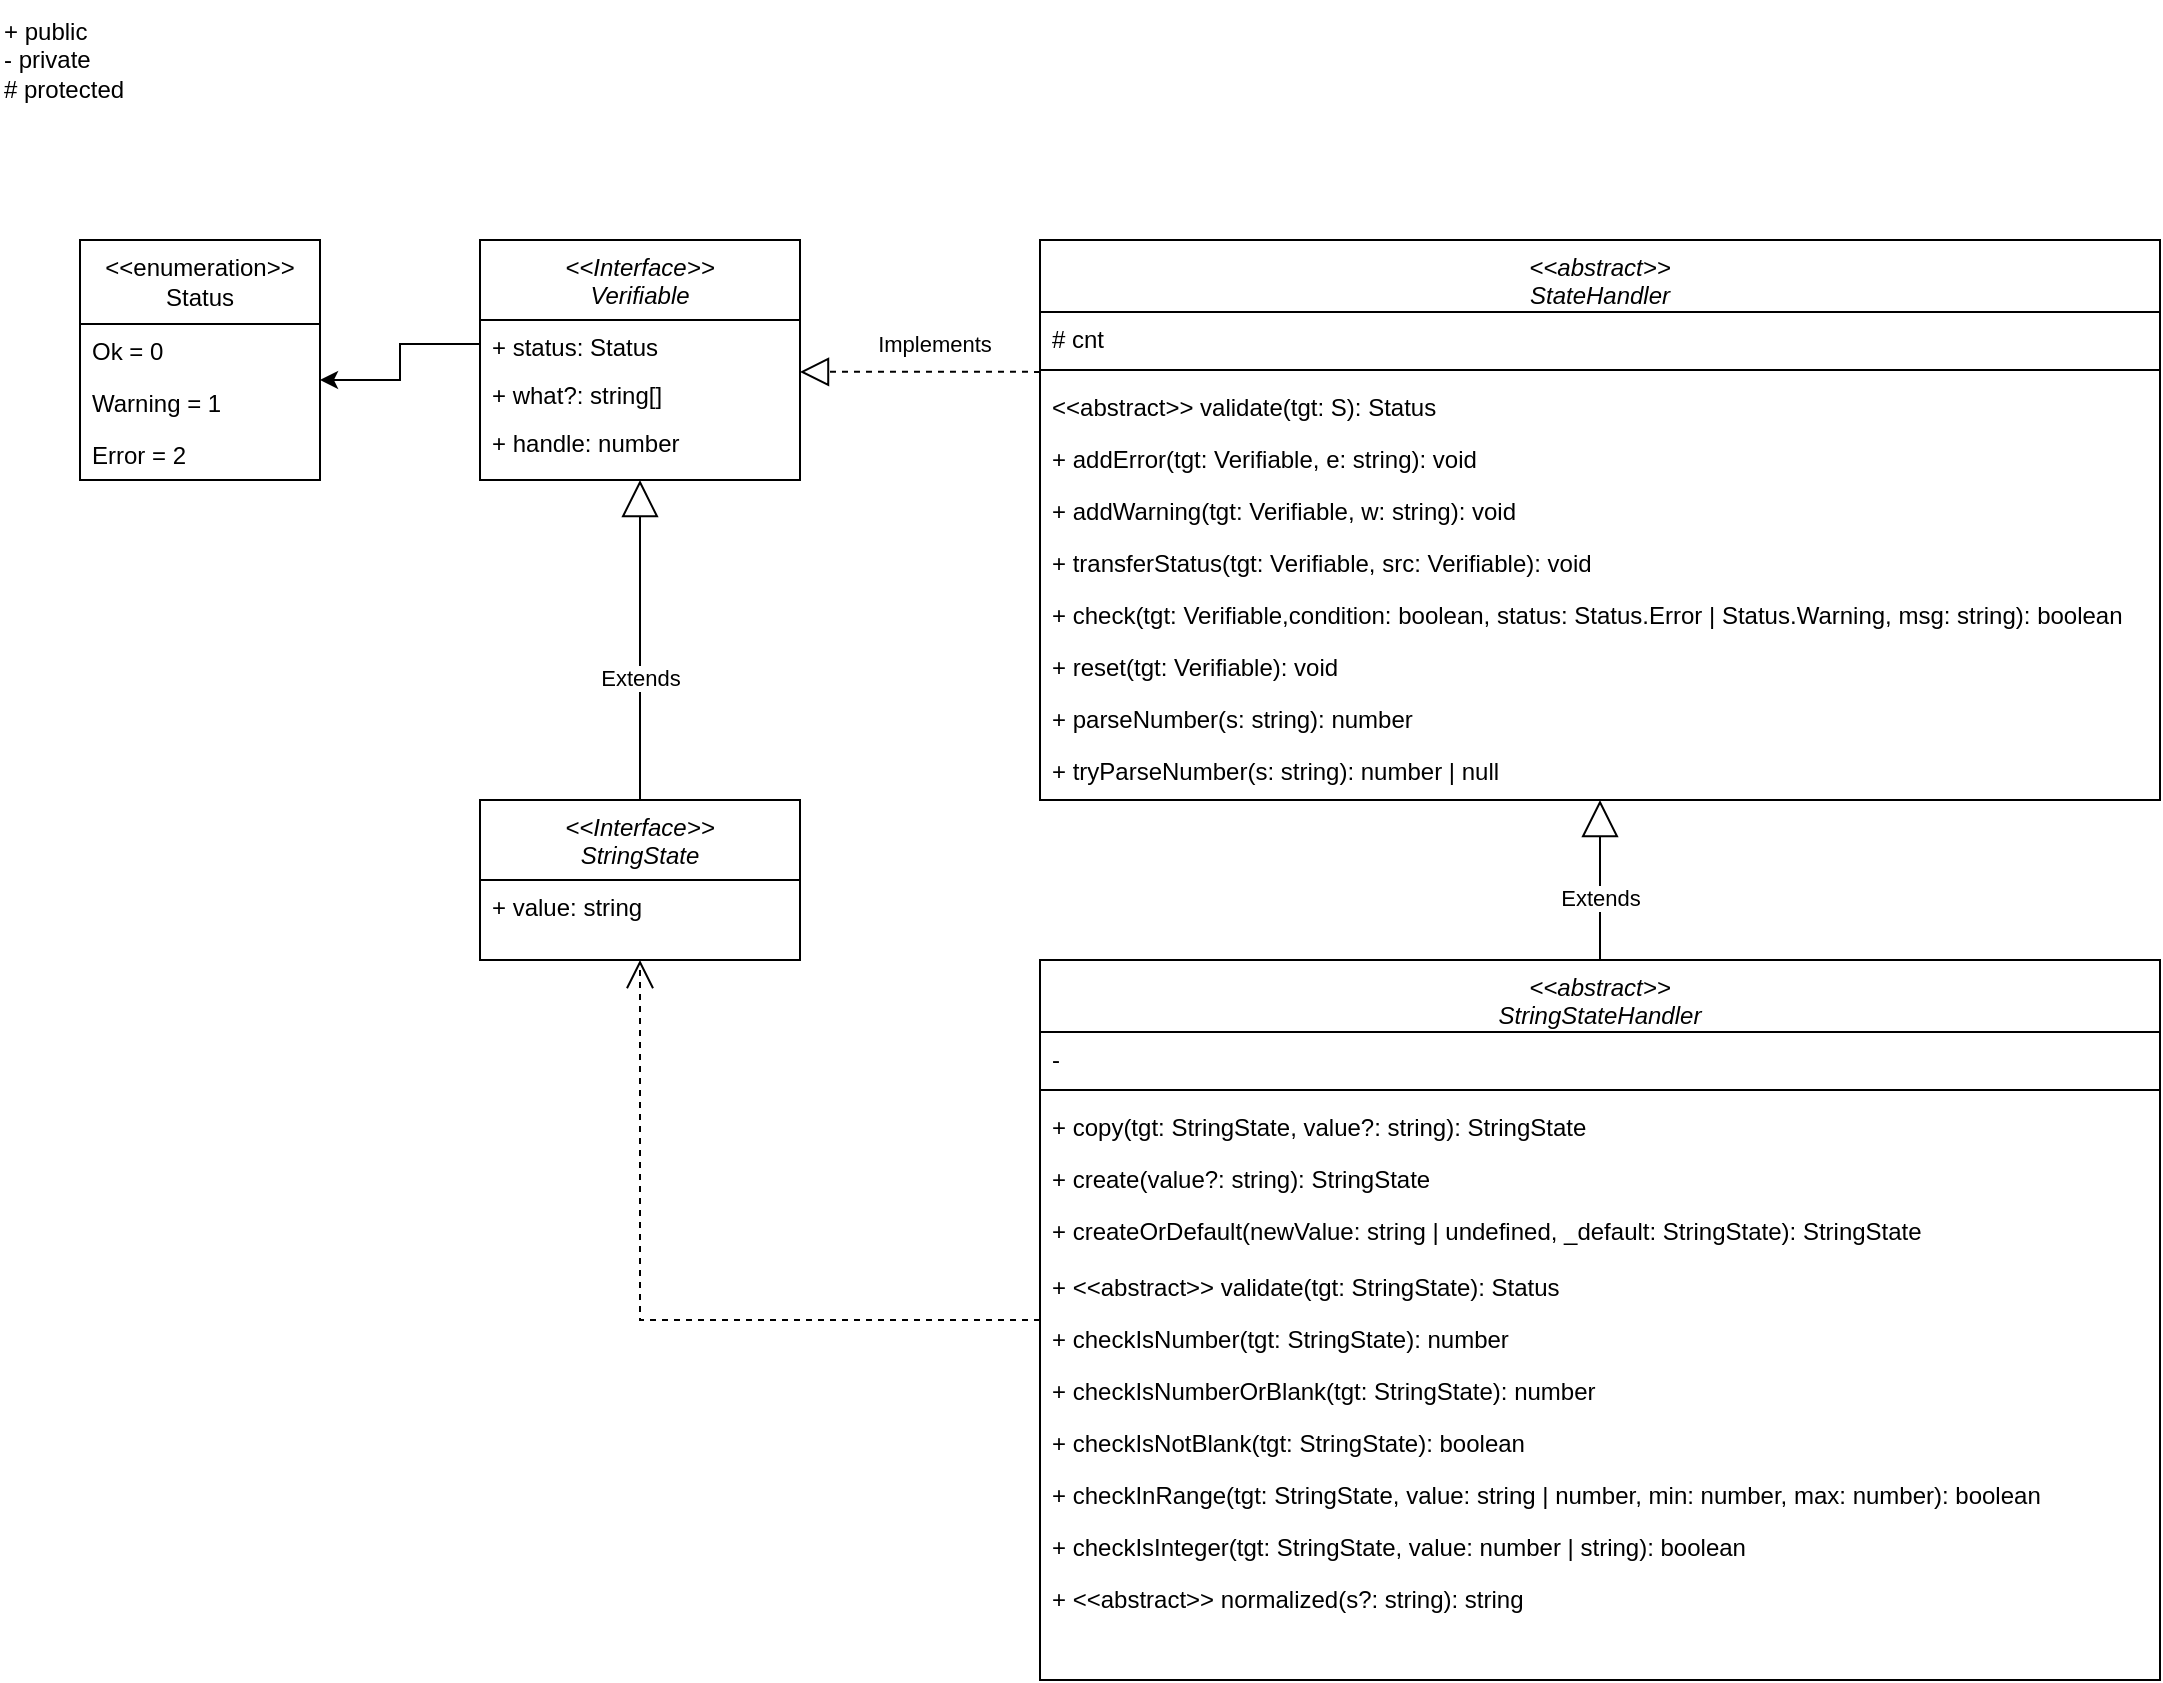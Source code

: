 <mxfile version="22.0.0" type="github">
  <diagram id="C5RBs43oDa-KdzZeNtuy" name="Page-1">
    <mxGraphModel dx="1549" dy="886" grid="1" gridSize="10" guides="1" tooltips="1" connect="1" arrows="1" fold="1" page="1" pageScale="1" pageWidth="1654" pageHeight="1169" math="0" shadow="0">
      <root>
        <mxCell id="WIyWlLk6GJQsqaUBKTNV-0" />
        <mxCell id="WIyWlLk6GJQsqaUBKTNV-1" parent="WIyWlLk6GJQsqaUBKTNV-0" />
        <mxCell id="zkfFHV4jXpPFQw0GAbJ--0" value="&lt;&lt;abstract&gt;&gt;&#xa;StateHandler" style="swimlane;fontStyle=2;align=center;verticalAlign=top;childLayout=stackLayout;horizontal=1;startSize=36;horizontalStack=0;resizeParent=1;resizeLast=0;collapsible=1;marginBottom=0;rounded=0;shadow=0;strokeWidth=1;" parent="WIyWlLk6GJQsqaUBKTNV-1" vertex="1">
          <mxGeometry x="520" y="120" width="560" height="280" as="geometry">
            <mxRectangle x="-5" y="460" width="160" height="36" as="alternateBounds" />
          </mxGeometry>
        </mxCell>
        <mxCell id="zkfFHV4jXpPFQw0GAbJ--1" value="# cnt" style="text;align=left;verticalAlign=top;spacingLeft=4;spacingRight=4;overflow=hidden;rotatable=0;points=[[0,0.5],[1,0.5]];portConstraint=eastwest;" parent="zkfFHV4jXpPFQw0GAbJ--0" vertex="1">
          <mxGeometry y="36" width="560" height="24" as="geometry" />
        </mxCell>
        <mxCell id="zkfFHV4jXpPFQw0GAbJ--4" value="" style="line;html=1;strokeWidth=1;align=left;verticalAlign=middle;spacingTop=-1;spacingLeft=3;spacingRight=3;rotatable=0;labelPosition=right;points=[];portConstraint=eastwest;" parent="zkfFHV4jXpPFQw0GAbJ--0" vertex="1">
          <mxGeometry y="60" width="560" height="10" as="geometry" />
        </mxCell>
        <mxCell id="zkfFHV4jXpPFQw0GAbJ--5" value="&lt;&lt;abstract&gt;&gt; validate(tgt: S): Status" style="text;align=left;verticalAlign=top;spacingLeft=4;spacingRight=4;overflow=hidden;rotatable=0;points=[[0,0.5],[1,0.5]];portConstraint=eastwest;" parent="zkfFHV4jXpPFQw0GAbJ--0" vertex="1">
          <mxGeometry y="70" width="560" height="26" as="geometry" />
        </mxCell>
        <mxCell id="zqKWcog5aO0XvaUyvHrO-3" value="+ addError(tgt: Verifiable, e: string): void" style="text;align=left;verticalAlign=top;spacingLeft=4;spacingRight=4;overflow=hidden;rotatable=0;points=[[0,0.5],[1,0.5]];portConstraint=eastwest;" parent="zkfFHV4jXpPFQw0GAbJ--0" vertex="1">
          <mxGeometry y="96" width="560" height="26" as="geometry" />
        </mxCell>
        <mxCell id="zqKWcog5aO0XvaUyvHrO-4" value="+ addWarning(tgt: Verifiable, w: string): void" style="text;align=left;verticalAlign=top;spacingLeft=4;spacingRight=4;overflow=hidden;rotatable=0;points=[[0,0.5],[1,0.5]];portConstraint=eastwest;" parent="zkfFHV4jXpPFQw0GAbJ--0" vertex="1">
          <mxGeometry y="122" width="560" height="26" as="geometry" />
        </mxCell>
        <mxCell id="zqKWcog5aO0XvaUyvHrO-6" value="+ transferStatus(tgt: Verifiable, src: Verifiable): void" style="text;align=left;verticalAlign=top;spacingLeft=4;spacingRight=4;overflow=hidden;rotatable=0;points=[[0,0.5],[1,0.5]];portConstraint=eastwest;" parent="zkfFHV4jXpPFQw0GAbJ--0" vertex="1">
          <mxGeometry y="148" width="560" height="26" as="geometry" />
        </mxCell>
        <mxCell id="zqKWcog5aO0XvaUyvHrO-7" value="+ check(tgt: Verifiable,condition: boolean, status: Status.Error | Status.Warning, msg: string): boolean" style="text;align=left;verticalAlign=top;spacingLeft=4;spacingRight=4;overflow=hidden;rotatable=0;points=[[0,0.5],[1,0.5]];portConstraint=eastwest;" parent="zkfFHV4jXpPFQw0GAbJ--0" vertex="1">
          <mxGeometry y="174" width="560" height="26" as="geometry" />
        </mxCell>
        <mxCell id="zqKWcog5aO0XvaUyvHrO-8" value="+ reset(tgt: Verifiable): void" style="text;align=left;verticalAlign=top;spacingLeft=4;spacingRight=4;overflow=hidden;rotatable=0;points=[[0,0.5],[1,0.5]];portConstraint=eastwest;" parent="zkfFHV4jXpPFQw0GAbJ--0" vertex="1">
          <mxGeometry y="200" width="560" height="26" as="geometry" />
        </mxCell>
        <mxCell id="zqKWcog5aO0XvaUyvHrO-9" value="+ parseNumber(s: string): number" style="text;align=left;verticalAlign=top;spacingLeft=4;spacingRight=4;overflow=hidden;rotatable=0;points=[[0,0.5],[1,0.5]];portConstraint=eastwest;" parent="zkfFHV4jXpPFQw0GAbJ--0" vertex="1">
          <mxGeometry y="226" width="560" height="26" as="geometry" />
        </mxCell>
        <mxCell id="zqKWcog5aO0XvaUyvHrO-10" value="+ tryParseNumber(s: string): number | null" style="text;align=left;verticalAlign=top;spacingLeft=4;spacingRight=4;overflow=hidden;rotatable=0;points=[[0,0.5],[1,0.5]];portConstraint=eastwest;" parent="zkfFHV4jXpPFQw0GAbJ--0" vertex="1">
          <mxGeometry y="252" width="560" height="26" as="geometry" />
        </mxCell>
        <mxCell id="zqKWcog5aO0XvaUyvHrO-0" value="+ public&lt;br&gt;- private&lt;br&gt;# protected" style="text;html=1;align=left;verticalAlign=middle;resizable=0;points=[];autosize=1;strokeColor=none;fillColor=none;" parent="WIyWlLk6GJQsqaUBKTNV-1" vertex="1">
          <mxGeometry width="80" height="60" as="geometry" />
        </mxCell>
        <mxCell id="zqKWcog5aO0XvaUyvHrO-13" value="&lt;&lt;Interface&gt;&gt;&#xa;Verifiable" style="swimlane;fontStyle=2;align=center;verticalAlign=top;childLayout=stackLayout;horizontal=1;startSize=40;horizontalStack=0;resizeParent=1;resizeLast=0;collapsible=1;marginBottom=0;rounded=0;shadow=0;strokeWidth=1;" parent="WIyWlLk6GJQsqaUBKTNV-1" vertex="1">
          <mxGeometry x="240" y="120" width="160" height="120" as="geometry">
            <mxRectangle x="255" y="240" width="160" height="26" as="alternateBounds" />
          </mxGeometry>
        </mxCell>
        <mxCell id="zqKWcog5aO0XvaUyvHrO-24" value="+ status: Status" style="text;align=left;verticalAlign=top;spacingLeft=4;spacingRight=4;overflow=hidden;rotatable=0;points=[[0,0.5],[1,0.5]];portConstraint=eastwest;" parent="zqKWcog5aO0XvaUyvHrO-13" vertex="1">
          <mxGeometry y="40" width="160" height="24" as="geometry" />
        </mxCell>
        <mxCell id="zqKWcog5aO0XvaUyvHrO-25" value="+ what?: string[]" style="text;align=left;verticalAlign=top;spacingLeft=4;spacingRight=4;overflow=hidden;rotatable=0;points=[[0,0.5],[1,0.5]];portConstraint=eastwest;" parent="zqKWcog5aO0XvaUyvHrO-13" vertex="1">
          <mxGeometry y="64" width="160" height="24" as="geometry" />
        </mxCell>
        <mxCell id="zqKWcog5aO0XvaUyvHrO-14" value="+ handle: number" style="text;align=left;verticalAlign=top;spacingLeft=4;spacingRight=4;overflow=hidden;rotatable=0;points=[[0,0.5],[1,0.5]];portConstraint=eastwest;" parent="zqKWcog5aO0XvaUyvHrO-13" vertex="1">
          <mxGeometry y="88" width="160" height="24" as="geometry" />
        </mxCell>
        <mxCell id="zqKWcog5aO0XvaUyvHrO-29" value="&amp;lt;&amp;lt;enumeration&amp;gt;&amp;gt;&lt;br&gt;Status" style="swimlane;fontStyle=0;childLayout=stackLayout;horizontal=1;startSize=42;fillColor=none;horizontalStack=0;resizeParent=1;resizeParentMax=0;resizeLast=0;collapsible=1;marginBottom=0;whiteSpace=wrap;html=1;" parent="WIyWlLk6GJQsqaUBKTNV-1" vertex="1">
          <mxGeometry x="40" y="120" width="120" height="120" as="geometry">
            <mxRectangle x="220" y="208" width="140" height="42" as="alternateBounds" />
          </mxGeometry>
        </mxCell>
        <mxCell id="zqKWcog5aO0XvaUyvHrO-30" value="Ok = 0" style="text;strokeColor=none;fillColor=none;align=left;verticalAlign=top;spacingLeft=4;spacingRight=4;overflow=hidden;rotatable=0;points=[[0,0.5],[1,0.5]];portConstraint=eastwest;whiteSpace=wrap;html=1;" parent="zqKWcog5aO0XvaUyvHrO-29" vertex="1">
          <mxGeometry y="42" width="120" height="26" as="geometry" />
        </mxCell>
        <mxCell id="zqKWcog5aO0XvaUyvHrO-31" value="Warning = 1" style="text;strokeColor=none;fillColor=none;align=left;verticalAlign=top;spacingLeft=4;spacingRight=4;overflow=hidden;rotatable=0;points=[[0,0.5],[1,0.5]];portConstraint=eastwest;whiteSpace=wrap;html=1;" parent="zqKWcog5aO0XvaUyvHrO-29" vertex="1">
          <mxGeometry y="68" width="120" height="26" as="geometry" />
        </mxCell>
        <mxCell id="zqKWcog5aO0XvaUyvHrO-32" value="Error = 2" style="text;strokeColor=none;fillColor=none;align=left;verticalAlign=top;spacingLeft=4;spacingRight=4;overflow=hidden;rotatable=0;points=[[0,0.5],[1,0.5]];portConstraint=eastwest;whiteSpace=wrap;html=1;" parent="zqKWcog5aO0XvaUyvHrO-29" vertex="1">
          <mxGeometry y="94" width="120" height="26" as="geometry" />
        </mxCell>
        <mxCell id="zpq8vRSItgAAJAuEnpTP-1" value="&lt;&lt;abstract&gt;&gt;&#xa;StringStateHandler" style="swimlane;fontStyle=2;align=center;verticalAlign=top;childLayout=stackLayout;horizontal=1;startSize=36;horizontalStack=0;resizeParent=1;resizeLast=0;collapsible=1;marginBottom=0;rounded=0;shadow=0;strokeWidth=1;" parent="WIyWlLk6GJQsqaUBKTNV-1" vertex="1">
          <mxGeometry x="520" y="480" width="560" height="360" as="geometry">
            <mxRectangle x="-5" y="460" width="160" height="36" as="alternateBounds" />
          </mxGeometry>
        </mxCell>
        <mxCell id="zpq8vRSItgAAJAuEnpTP-2" value="-" style="text;align=left;verticalAlign=top;spacingLeft=4;spacingRight=4;overflow=hidden;rotatable=0;points=[[0,0.5],[1,0.5]];portConstraint=eastwest;" parent="zpq8vRSItgAAJAuEnpTP-1" vertex="1">
          <mxGeometry y="36" width="560" height="24" as="geometry" />
        </mxCell>
        <mxCell id="zpq8vRSItgAAJAuEnpTP-3" value="" style="line;html=1;strokeWidth=1;align=left;verticalAlign=middle;spacingTop=-1;spacingLeft=3;spacingRight=3;rotatable=0;labelPosition=right;points=[];portConstraint=eastwest;" parent="zpq8vRSItgAAJAuEnpTP-1" vertex="1">
          <mxGeometry y="60" width="560" height="10" as="geometry" />
        </mxCell>
        <mxCell id="zpq8vRSItgAAJAuEnpTP-4" value="+ copy(tgt: StringState, value?: string): StringState" style="text;align=left;verticalAlign=top;spacingLeft=4;spacingRight=4;overflow=hidden;rotatable=0;points=[[0,0.5],[1,0.5]];portConstraint=eastwest;" parent="zpq8vRSItgAAJAuEnpTP-1" vertex="1">
          <mxGeometry y="70" width="560" height="26" as="geometry" />
        </mxCell>
        <mxCell id="zpq8vRSItgAAJAuEnpTP-40" value="+ create(value?: string): StringState" style="text;align=left;verticalAlign=top;spacingLeft=4;spacingRight=4;overflow=hidden;rotatable=0;points=[[0,0.5],[1,0.5]];portConstraint=eastwest;" parent="zpq8vRSItgAAJAuEnpTP-1" vertex="1">
          <mxGeometry y="96" width="560" height="26" as="geometry" />
        </mxCell>
        <mxCell id="zpq8vRSItgAAJAuEnpTP-41" value="+ createOrDefault(newValue: string | undefined, _default: StringState): StringState" style="text;align=left;verticalAlign=top;spacingLeft=4;spacingRight=4;overflow=hidden;rotatable=0;points=[[0,0.5],[1,0.5]];portConstraint=eastwest;" parent="zpq8vRSItgAAJAuEnpTP-1" vertex="1">
          <mxGeometry y="122" width="560" height="28" as="geometry" />
        </mxCell>
        <mxCell id="zpq8vRSItgAAJAuEnpTP-42" value="+ &lt;&lt;abstract&gt;&gt; validate(tgt: StringState): Status" style="text;align=left;verticalAlign=top;spacingLeft=4;spacingRight=4;overflow=hidden;rotatable=0;points=[[0,0.5],[1,0.5]];portConstraint=eastwest;" parent="zpq8vRSItgAAJAuEnpTP-1" vertex="1">
          <mxGeometry y="150" width="560" height="26" as="geometry" />
        </mxCell>
        <mxCell id="zpq8vRSItgAAJAuEnpTP-43" value="+ checkIsNumber(tgt: StringState): number" style="text;align=left;verticalAlign=top;spacingLeft=4;spacingRight=4;overflow=hidden;rotatable=0;points=[[0,0.5],[1,0.5]];portConstraint=eastwest;" parent="zpq8vRSItgAAJAuEnpTP-1" vertex="1">
          <mxGeometry y="176" width="560" height="26" as="geometry" />
        </mxCell>
        <mxCell id="zpq8vRSItgAAJAuEnpTP-44" value="+ checkIsNumberOrBlank(tgt: StringState): number" style="text;align=left;verticalAlign=top;spacingLeft=4;spacingRight=4;overflow=hidden;rotatable=0;points=[[0,0.5],[1,0.5]];portConstraint=eastwest;" parent="zpq8vRSItgAAJAuEnpTP-1" vertex="1">
          <mxGeometry y="202" width="560" height="26" as="geometry" />
        </mxCell>
        <mxCell id="zpq8vRSItgAAJAuEnpTP-45" value="+ checkIsNotBlank(tgt: StringState): boolean" style="text;align=left;verticalAlign=top;spacingLeft=4;spacingRight=4;overflow=hidden;rotatable=0;points=[[0,0.5],[1,0.5]];portConstraint=eastwest;" parent="zpq8vRSItgAAJAuEnpTP-1" vertex="1">
          <mxGeometry y="228" width="560" height="26" as="geometry" />
        </mxCell>
        <mxCell id="zpq8vRSItgAAJAuEnpTP-46" value="+ checkInRange(tgt: StringState, value: string | number, min: number, max: number): boolean" style="text;align=left;verticalAlign=top;spacingLeft=4;spacingRight=4;overflow=hidden;rotatable=0;points=[[0,0.5],[1,0.5]];portConstraint=eastwest;" parent="zpq8vRSItgAAJAuEnpTP-1" vertex="1">
          <mxGeometry y="254" width="560" height="26" as="geometry" />
        </mxCell>
        <mxCell id="zpq8vRSItgAAJAuEnpTP-47" value="+ checkIsInteger(tgt: StringState, value: number | string): boolean" style="text;align=left;verticalAlign=top;spacingLeft=4;spacingRight=4;overflow=hidden;rotatable=0;points=[[0,0.5],[1,0.5]];portConstraint=eastwest;" parent="zpq8vRSItgAAJAuEnpTP-1" vertex="1">
          <mxGeometry y="280" width="560" height="26" as="geometry" />
        </mxCell>
        <mxCell id="zpq8vRSItgAAJAuEnpTP-13" value="+ &lt;&lt;abstract&gt;&gt; normalized(s?: string): string" style="text;align=left;verticalAlign=top;spacingLeft=4;spacingRight=4;overflow=hidden;rotatable=0;points=[[0,0.5],[1,0.5]];portConstraint=eastwest;" parent="zpq8vRSItgAAJAuEnpTP-1" vertex="1">
          <mxGeometry y="306" width="560" height="26" as="geometry" />
        </mxCell>
        <mxCell id="zpq8vRSItgAAJAuEnpTP-22" value="&lt;&lt;Interface&gt;&gt;&#xa;StringState" style="swimlane;fontStyle=2;align=center;verticalAlign=top;childLayout=stackLayout;horizontal=1;startSize=40;horizontalStack=0;resizeParent=1;resizeLast=0;collapsible=1;marginBottom=0;rounded=0;shadow=0;strokeWidth=1;" parent="WIyWlLk6GJQsqaUBKTNV-1" vertex="1">
          <mxGeometry x="240" y="400" width="160" height="80" as="geometry">
            <mxRectangle x="720" y="863" width="160" height="40" as="alternateBounds" />
          </mxGeometry>
        </mxCell>
        <mxCell id="zpq8vRSItgAAJAuEnpTP-23" value="+ value: string" style="text;align=left;verticalAlign=top;spacingLeft=4;spacingRight=4;overflow=hidden;rotatable=0;points=[[0,0.5],[1,0.5]];portConstraint=eastwest;" parent="zpq8vRSItgAAJAuEnpTP-22" vertex="1">
          <mxGeometry y="40" width="160" height="24" as="geometry" />
        </mxCell>
        <mxCell id="mDlujh2QaSkVrH4Tr2XT-2" value="" style="endArrow=block;dashed=1;endFill=0;endSize=12;html=1;rounded=0;edgeStyle=orthogonalEdgeStyle;" parent="WIyWlLk6GJQsqaUBKTNV-1" edge="1">
          <mxGeometry width="160" relative="1" as="geometry">
            <mxPoint x="520" y="185.94" as="sourcePoint" />
            <mxPoint x="400" y="185.94" as="targetPoint" />
            <Array as="points">
              <mxPoint x="460" y="185.94" />
              <mxPoint x="460" y="185.94" />
            </Array>
          </mxGeometry>
        </mxCell>
        <mxCell id="mDlujh2QaSkVrH4Tr2XT-4" value="Implements" style="edgeLabel;html=1;align=center;verticalAlign=middle;resizable=0;points=[];" parent="mDlujh2QaSkVrH4Tr2XT-2" vertex="1" connectable="0">
          <mxGeometry x="-0.112" y="1" relative="1" as="geometry">
            <mxPoint y="-15" as="offset" />
          </mxGeometry>
        </mxCell>
        <mxCell id="mDlujh2QaSkVrH4Tr2XT-3" value="Extends" style="endArrow=block;endSize=16;endFill=0;html=1;rounded=0;exitX=0.5;exitY=0;exitDx=0;exitDy=0;entryX=0.5;entryY=1;entryDx=0;entryDy=0;" parent="WIyWlLk6GJQsqaUBKTNV-1" source="zpq8vRSItgAAJAuEnpTP-1" target="zkfFHV4jXpPFQw0GAbJ--0" edge="1">
          <mxGeometry x="-0.231" width="160" relative="1" as="geometry">
            <mxPoint x="800" y="450" as="sourcePoint" />
            <mxPoint x="810" y="410" as="targetPoint" />
            <mxPoint as="offset" />
          </mxGeometry>
        </mxCell>
        <mxCell id="mDlujh2QaSkVrH4Tr2XT-6" value="" style="endArrow=open;endSize=12;dashed=1;html=1;rounded=0;edgeStyle=orthogonalEdgeStyle;" parent="WIyWlLk6GJQsqaUBKTNV-1" source="zpq8vRSItgAAJAuEnpTP-1" target="zpq8vRSItgAAJAuEnpTP-22" edge="1">
          <mxGeometry width="160" relative="1" as="geometry">
            <mxPoint x="860" y="540" as="sourcePoint" />
            <mxPoint x="1100" y="580" as="targetPoint" />
            <Array as="points">
              <mxPoint x="320" y="660" />
            </Array>
          </mxGeometry>
        </mxCell>
        <mxCell id="mDlujh2QaSkVrH4Tr2XT-8" value="Extends" style="endArrow=block;endSize=16;endFill=0;html=1;rounded=0;edgeStyle=orthogonalEdgeStyle;exitX=0.5;exitY=0;exitDx=0;exitDy=0;entryX=0.5;entryY=1;entryDx=0;entryDy=0;" parent="WIyWlLk6GJQsqaUBKTNV-1" source="zpq8vRSItgAAJAuEnpTP-22" target="zqKWcog5aO0XvaUyvHrO-13" edge="1">
          <mxGeometry x="-0.231" width="160" relative="1" as="geometry">
            <mxPoint x="240" y="300" as="sourcePoint" />
            <mxPoint x="160" y="130" as="targetPoint" />
            <mxPoint as="offset" />
          </mxGeometry>
        </mxCell>
        <mxCell id="zqKWcog5aO0XvaUyvHrO-28" style="edgeStyle=orthogonalEdgeStyle;rounded=0;orthogonalLoop=1;jettySize=auto;html=1;" parent="WIyWlLk6GJQsqaUBKTNV-1" source="zqKWcog5aO0XvaUyvHrO-24" edge="1" target="zqKWcog5aO0XvaUyvHrO-29">
          <mxGeometry relative="1" as="geometry">
            <mxPoint x="130" y="10" as="targetPoint" />
            <Array as="points">
              <mxPoint x="200" y="172" />
              <mxPoint x="200" y="190" />
            </Array>
          </mxGeometry>
        </mxCell>
      </root>
    </mxGraphModel>
  </diagram>
</mxfile>
